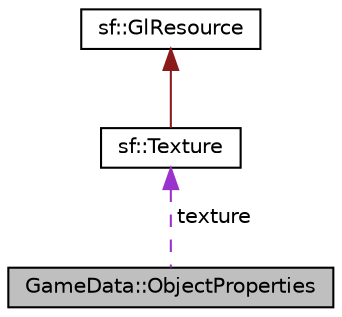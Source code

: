 digraph "GameData::ObjectProperties"
{
  edge [fontname="Helvetica",fontsize="10",labelfontname="Helvetica",labelfontsize="10"];
  node [fontname="Helvetica",fontsize="10",shape=record];
  Node1 [label="GameData::ObjectProperties",height=0.2,width=0.4,color="black", fillcolor="grey75", style="filled", fontcolor="black"];
  Node2 -> Node1 [dir="back",color="darkorchid3",fontsize="10",style="dashed",label=" texture" ,fontname="Helvetica"];
  Node2 [label="sf::Texture",height=0.2,width=0.4,color="black", fillcolor="white", style="filled",URL="$classsf_1_1_texture.html",tooltip="Image living on the graphics card that can be used for drawing. "];
  Node3 -> Node2 [dir="back",color="firebrick4",fontsize="10",style="solid",fontname="Helvetica"];
  Node3 [label="sf::GlResource",height=0.2,width=0.4,color="black", fillcolor="white", style="filled",URL="$classsf_1_1_gl_resource.html",tooltip="Base class for classes that require an OpenGL context. "];
}
